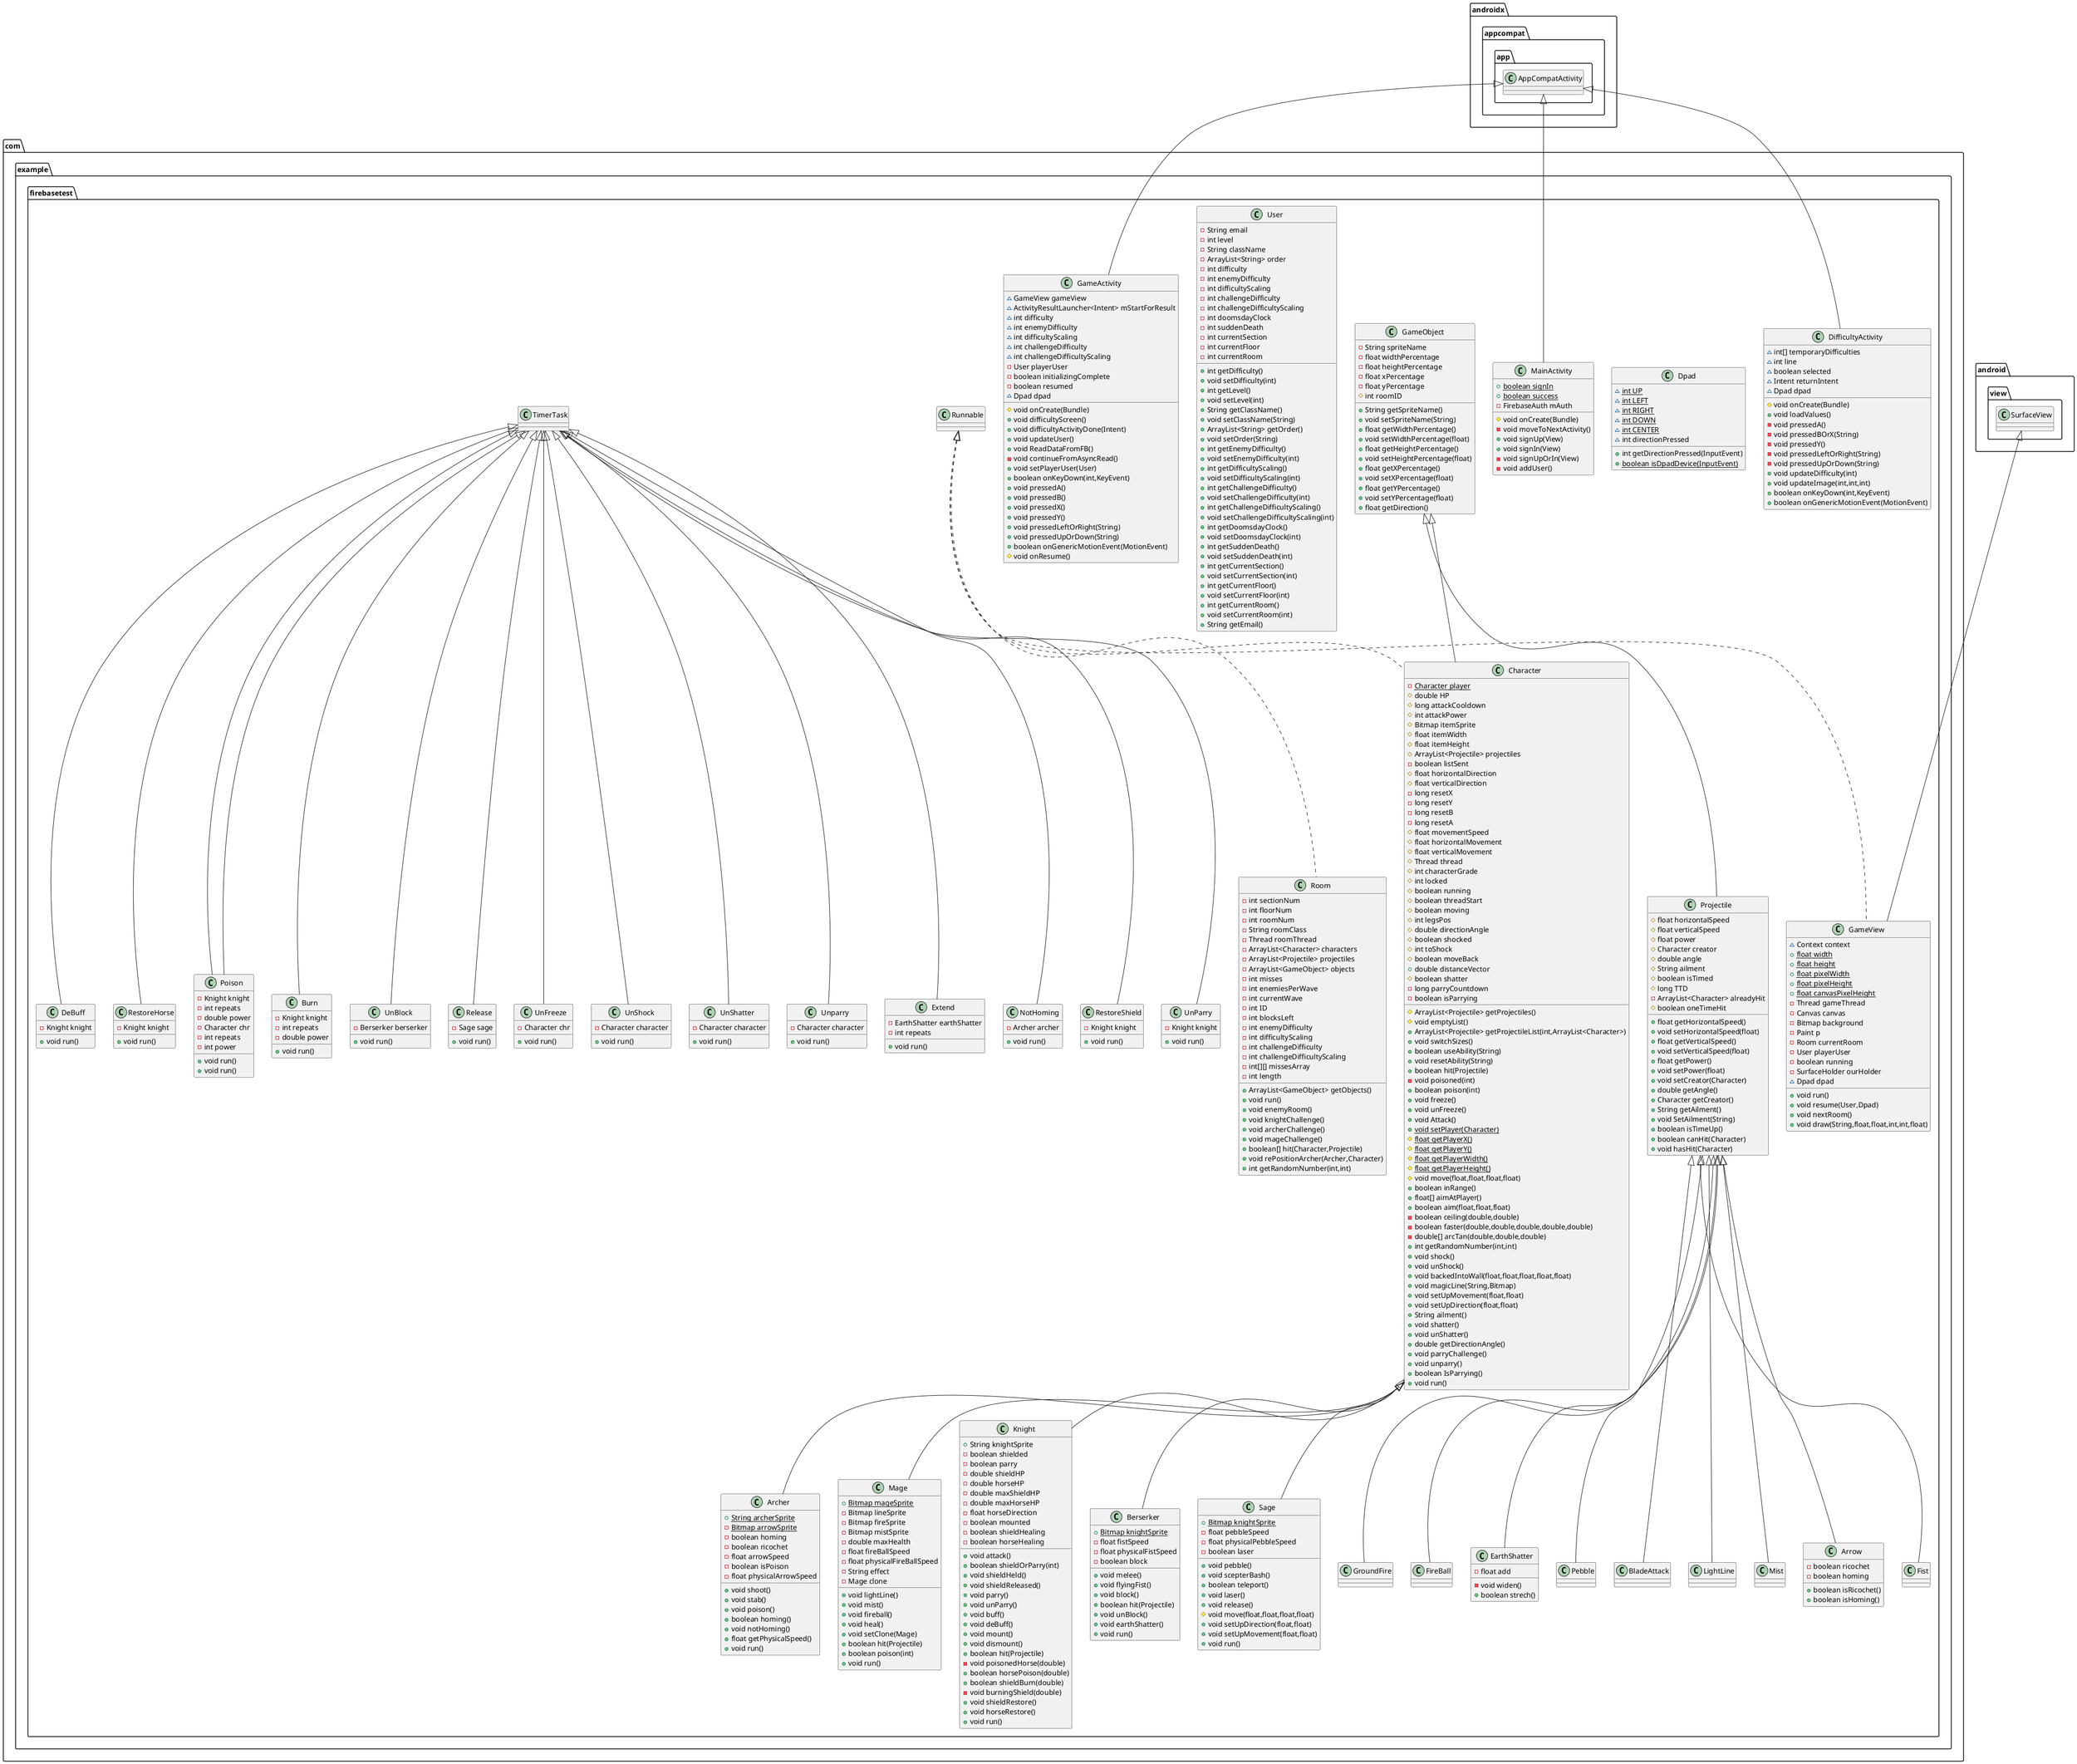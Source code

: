 @startuml
class com.example.firebasetest.EarthShatter {
- float add
- void widen()
+ boolean strech()
}


class com.example.firebasetest.Extend {
- EarthShatter earthShatter
- int repeats
+ void run()
}


class com.example.firebasetest.GameView {
~ Context context
+ {static} float width
+ {static} float height
+ {static} float pixelWidth
+ {static} float pixelHeight
+ {static} float canvasPixelHeight
- Thread gameThread
- Canvas canvas
- Bitmap background
- Paint p
- Room currentRoom
- User playerUser
- boolean running
- SurfaceHolder ourHolder
~ Dpad dpad
+ void run()
+ void resume(User,Dpad)
+ void nextRoom()
+ void draw(String,float,float,int,int,float)
}


class com.example.firebasetest.Pebble {
}
class com.example.firebasetest.Archer {
+ {static} String archerSprite
- {static} Bitmap arrowSprite
- boolean homing
- boolean ricochet
- float arrowSpeed
- boolean isPoison
- float physicalArrowSpeed
+ void shoot()
+ void stab()
+ void poison()
+ boolean homing()
+ void notHoming()
+ float getPhysicalSpeed()
+ void run()
}


class com.example.firebasetest.NotHoming {
- Archer archer
+ void run()
}


class com.example.firebasetest.BladeAttack {
}
class com.example.firebasetest.LightLine {
}
class com.example.firebasetest.Mist {
}
class com.example.firebasetest.Arrow {
- boolean ricochet
- boolean homing
+ boolean isRicochet()
+ boolean isHoming()
}


class com.example.firebasetest.DifficultyActivity {
~ int[] temporaryDifficulties
~ int line
~ boolean selected
~ Intent returnIntent
~ Dpad dpad
# void onCreate(Bundle)
+ void loadValues()
- void pressedA()
- void pressedBOrX(String)
- void pressedY()
- void pressedLeftOrRight(String)
- void pressedUpOrDown(String)
+ void updateDifficulty(int)
+ void updateImage(int,int,int)
+ boolean onKeyDown(int,KeyEvent)
+ boolean onGenericMotionEvent(MotionEvent)
}


class com.example.firebasetest.Mage {
+ {static} Bitmap mageSprite
- Bitmap lineSprite
- Bitmap fireSprite
- Bitmap mistSprite
- double maxHealth
- float fireBallSpeed
- float physicalFireBallSpeed
- String effect
- Mage clone
+ void lightLine()
+ void mist()
+ void fireball()
+ void heal()
+ void setClone(Mage)
+ boolean hit(Projectile)
+ boolean poison(int)
+ void run()
}


class com.example.firebasetest.Knight {
+ String knightSprite
- boolean shielded
- boolean parry
- double shieldHP
- double horseHP
- double maxShieldHP
- double maxHorseHP
- float horseDirection
- boolean mounted
- boolean shieldHealing
- boolean horseHealing
+ void attack()
+ boolean shieldOrParry(int)
+ void shieldHeld()
+ void shieldReleased()
+ void parry()
+ void unParry()
+ void buff()
+ void deBuff()
+ void mount()
+ void dismount()
+ boolean hit(Projectile)
- void poisonedHorse(double)
+ boolean horsePoison(double)
+ boolean shieldBurn(double)
- void burningShield(double)
+ void shieldRestore()
+ void horseRestore()
+ void run()
}


class com.example.firebasetest.RestoreShield {
- Knight knight
+ void run()
}


class com.example.firebasetest.UnParry {
- Knight knight
+ void run()
}


class com.example.firebasetest.DeBuff {
- Knight knight
+ void run()
}


class com.example.firebasetest.RestoreHorse {
- Knight knight
+ void run()
}


class com.example.firebasetest.Poison {
- Knight knight
- int repeats
- double power
+ void run()
}


class com.example.firebasetest.Burn {
- Knight knight
- int repeats
- double power
+ void run()
}


class com.example.firebasetest.Fist {
}
class com.example.firebasetest.Berserker {
+ {static} Bitmap knightSprite
- float fistSpeed
- float physicalFistSpeed
- boolean block
+ void melee()
+ void flyingFist()
+ void block()
+ boolean hit(Projectile)
+ void unBlock()
+ void earthShatter()
+ void run()
}


class com.example.firebasetest.UnBlock {
- Berserker berserker
+ void run()
}


class com.example.firebasetest.Room {
- int sectionNum
- int floorNum
- int roomNum
- String roomClass
- Thread roomThread
- ArrayList<Character> characters
- ArrayList<Projectile> projectiles
- ArrayList<GameObject> objects
- int misses
- int enemiesPerWave
- int currentWave
- int ID
- int blocksLeft
- int enemyDifficulty
- int difficultyScaling
- int challengeDifficulty
- int challengeDifficultyScaling
- int[][] missesArray
- int length
+ ArrayList<GameObject> getObjects()
+ void run()
+ void enemyRoom()
+ void knightChallenge()
+ void archerChallenge()
+ void mageChallenge()
+ boolean[] hit(Character,Projectile)
+ void rePositionArcher(Archer,Character)
+ int getRandomNumber(int,int)
}


class com.example.firebasetest.Dpad {
~ {static} int UP
~ {static} int LEFT
~ {static} int RIGHT
~ {static} int DOWN
~ {static} int CENTER
~ int directionPressed
+ int getDirectionPressed(InputEvent)
+ {static} boolean isDpadDevice(InputEvent)
}


class com.example.firebasetest.MainActivity {
+ {static} boolean signIn
+ {static} boolean success
- FirebaseAuth mAuth
# void onCreate(Bundle)
- void moveToNextActivity()
+ void signUp(View)
+ void signIn(View)
- void signUpOrIn(View)
- void addUser()
}


class com.example.firebasetest.GroundFire {
}
class com.example.firebasetest.Sage {
+ {static} Bitmap knightSprite
- float pebbleSpeed
- float physicalPebbleSpeed
- boolean laser
+ void pebble()
+ void scepterBash()
+ boolean teleport()
+ void laser()
+ void release()
# void move(float,float,float,float)
+ void setUpDirection(float,float)
+ void setUpMovement(float,float)
+ void run()
}


class com.example.firebasetest.Release {
- Sage sage
+ void run()
}


class com.example.firebasetest.GameObject {
- String spriteName
- float widthPercentage
- float heightPercentage
- float xPercentage
- float yPercentage
# int roomID
+ String getSpriteName()
+ void setSpriteName(String)
+ float getWidthPercentage()
+ void setWidthPercentage(float)
+ float getHeightPercentage()
+ void setHeightPercentage(float)
+ float getXPercentage()
+ void setXPercentage(float)
+ float getYPercentage()
+ void setYPercentage(float)
+ float getDirection()
}


class com.example.firebasetest.Projectile {
# float horizontalSpeed
# float verticalSpeed
# float power
# Character creator
# double angle
# String ailment
# boolean isTimed
# long TTD
- ArrayList<Character> alreadyHit
# boolean oneTimeHit
+ float getHorizontalSpeed()
+ void setHorizontalSpeed(float)
+ float getVerticalSpeed()
+ void setVerticalSpeed(float)
+ float getPower()
+ void setPower(float)
+ void setCreator(Character)
+ double getAngle()
+ Character getCreator()
+ String getAilment()
+ void SetAilment(String)
+ boolean isTimeUp()
+ boolean canHit(Character)
+ void hasHit(Character)
}


class com.example.firebasetest.User {
- String email
- int level
- String className
- ArrayList<String> order
- int difficulty
- int enemyDifficulty
- int difficultyScaling
- int challengeDifficulty
- int challengeDifficultyScaling
- int doomsdayClock
- int suddenDeath
- int currentSection
- int currentFloor
- int currentRoom
+ int getDifficulty()
+ void setDifficulty(int)
+ int getLevel()
+ void setLevel(int)
+ String getClassName()
+ void setClassName(String)
+ ArrayList<String> getOrder()
+ void setOrder(String)
+ int getEnemyDifficulty()
+ void setEnemyDifficulty(int)
+ int getDifficultyScaling()
+ void setDifficultyScaling(int)
+ int getChallengeDifficulty()
+ void setChallengeDifficulty(int)
+ int getChallengeDifficultyScaling()
+ void setChallengeDifficultyScaling(int)
+ int getDoomsdayClock()
+ void setDoomsdayClock(int)
+ int getSuddenDeath()
+ void setSuddenDeath(int)
+ int getCurrentSection()
+ void setCurrentSection(int)
+ int getCurrentFloor()
+ void setCurrentFloor(int)
+ int getCurrentRoom()
+ void setCurrentRoom(int)
+ String getEmail()
}


class com.example.firebasetest.Character {
- {static} Character player
# double HP
# long attackCooldown
# int attackPower
# Bitmap itemSprite
# float itemWidth
# float itemHeight
# ArrayList<Projectile> projectiles
- boolean listSent
# float horizontalDirection
# float verticalDirection
- long resetX
- long resetY
- long resetB
- long resetA
# float movementSpeed
# float horizontalMovement
# float verticalMovement
# Thread thread
# int characterGrade
# int locked
# boolean running
# boolean threadStart
# boolean moving
# int legsPos
# double directionAngle
# boolean shocked
# int toShock
# boolean moveBack
+ double distanceVector
# boolean shatter
- long parryCountdown
- boolean isParrying
# ArrayList<Projectile> getProjectiles()
# void emptyList()
+ ArrayList<Projectile> getProjectileList(int,ArrayList<Character>)
+ void switchSizes()
+ boolean useAbility(String)
+ void resetAbility(String)
+ boolean hit(Projectile)
- void poisoned(int)
+ boolean poison(int)
+ void freeze()
+ void unFreeze()
+ void Attack()
+ {static} void setPlayer(Character)
# {static} float getPlayerX()
# {static} float getPlayerY()
# {static} float getPlayerWidth()
# {static} float getPlayerHeight()
# void move(float,float,float,float)
+ boolean inRange()
+ float[] aimAtPlayer()
+ boolean aim(float,float,float)
- boolean ceiling(double,double)
- boolean faster(double,double,double,double,double)
- double[] arcTan(double,double,double)
+ int getRandomNumber(int,int)
+ void shock()
+ void unShock()
+ void backedIntoWall(float,float,float,float,float)
+ void magicLine(String,Bitmap)
+ void setUpMovement(float,float)
+ void setUpDirection(float,float)
+ String ailment()
+ void shatter()
+ void unShatter()
+ double getDirectionAngle()
+ void parryChallenge()
+ void unparry()
+ boolean IsParrying()
+ void run()
}


class com.example.firebasetest.Poison {
- Character chr
- int repeats
- int power
+ void run()
}


class com.example.firebasetest.UnFreeze {
- Character chr
+ void run()
}


class com.example.firebasetest.UnShock {
- Character character
+ void run()
}


class com.example.firebasetest.UnShatter {
- Character character
+ void run()
}


class com.example.firebasetest.Unparry {
- Character character
+ void run()
}


class com.example.firebasetest.FireBall {
}
class com.example.firebasetest.GameActivity {
~ GameView gameView
~ ActivityResultLauncher<Intent> mStartForResult
~ int difficulty
~ int enemyDifficulty
~ int difficultyScaling
~ int challengeDifficulty
~ int challengeDifficultyScaling
- User playerUser
- boolean initializingComplete
- boolean resumed
~ Dpad dpad
# void onCreate(Bundle)
+ void difficultyScreen()
+ void difficultyActivityDone(Intent)
+ void updateUser()
+ void ReadDataFromFB()
- void continueFromAsyncRead()
+ void setPlayerUser(User)
+ boolean onKeyDown(int,KeyEvent)
+ void pressedA()
+ void pressedB()
+ void pressedX()
+ void pressedY()
+ void pressedLeftOrRight(String)
+ void pressedUpOrDown(String)
+ boolean onGenericMotionEvent(MotionEvent)
# void onResume()
}




com.example.firebasetest.Projectile <|-- com.example.firebasetest.EarthShatter
com.example.firebasetest.TimerTask <|-- com.example.firebasetest.Extend
com.example.firebasetest.Runnable <|.. com.example.firebasetest.GameView
android.view.SurfaceView <|-- com.example.firebasetest.GameView
com.example.firebasetest.Projectile <|-- com.example.firebasetest.Pebble
com.example.firebasetest.Character <|-- com.example.firebasetest.Archer
com.example.firebasetest.TimerTask <|-- com.example.firebasetest.NotHoming
com.example.firebasetest.Projectile <|-- com.example.firebasetest.BladeAttack
com.example.firebasetest.Projectile <|-- com.example.firebasetest.LightLine
com.example.firebasetest.Projectile <|-- com.example.firebasetest.Mist
com.example.firebasetest.Projectile <|-- com.example.firebasetest.Arrow
androidx.appcompat.app.AppCompatActivity <|-- com.example.firebasetest.DifficultyActivity
com.example.firebasetest.Character <|-- com.example.firebasetest.Mage
com.example.firebasetest.Character <|-- com.example.firebasetest.Knight
com.example.firebasetest.TimerTask <|-- com.example.firebasetest.RestoreShield
com.example.firebasetest.TimerTask <|-- com.example.firebasetest.UnParry
com.example.firebasetest.TimerTask <|-- com.example.firebasetest.DeBuff
com.example.firebasetest.TimerTask <|-- com.example.firebasetest.RestoreHorse
com.example.firebasetest.TimerTask <|-- com.example.firebasetest.Poison
com.example.firebasetest.TimerTask <|-- com.example.firebasetest.Burn
com.example.firebasetest.Projectile <|-- com.example.firebasetest.Fist
com.example.firebasetest.Character <|-- com.example.firebasetest.Berserker
com.example.firebasetest.TimerTask <|-- com.example.firebasetest.UnBlock
com.example.firebasetest.Runnable <|.. com.example.firebasetest.Room
androidx.appcompat.app.AppCompatActivity <|-- com.example.firebasetest.MainActivity
com.example.firebasetest.Projectile <|-- com.example.firebasetest.GroundFire
com.example.firebasetest.Character <|-- com.example.firebasetest.Sage
com.example.firebasetest.TimerTask <|-- com.example.firebasetest.Release
com.example.firebasetest.GameObject <|-- com.example.firebasetest.Projectile
com.example.firebasetest.Runnable <|.. com.example.firebasetest.Character
com.example.firebasetest.GameObject <|-- com.example.firebasetest.Character
com.example.firebasetest.TimerTask <|-- com.example.firebasetest.Poison
com.example.firebasetest.TimerTask <|-- com.example.firebasetest.UnFreeze
com.example.firebasetest.TimerTask <|-- com.example.firebasetest.UnShock
com.example.firebasetest.TimerTask <|-- com.example.firebasetest.UnShatter
com.example.firebasetest.TimerTask <|-- com.example.firebasetest.Unparry
com.example.firebasetest.Projectile <|-- com.example.firebasetest.FireBall
androidx.appcompat.app.AppCompatActivity <|-- com.example.firebasetest.GameActivity
@enduml